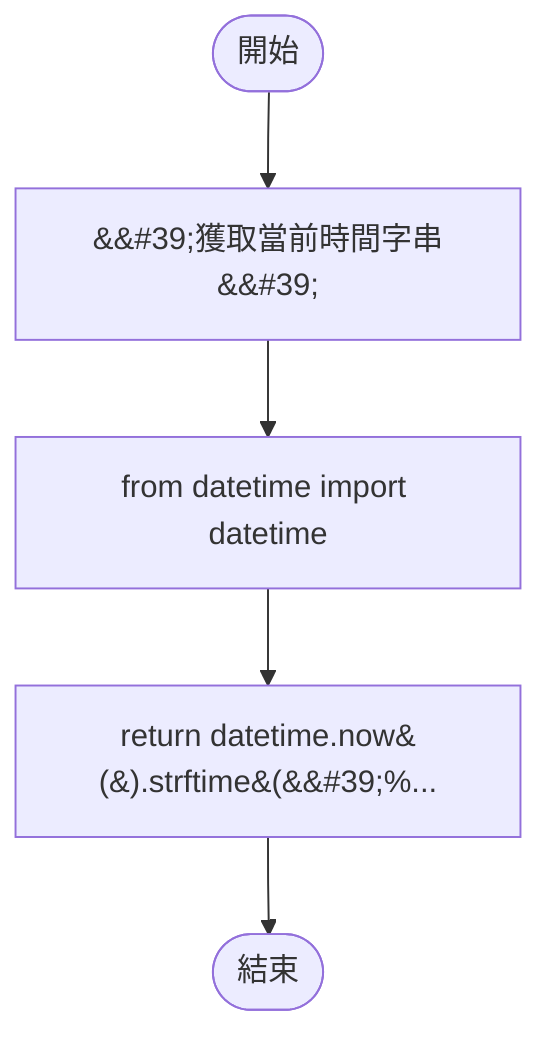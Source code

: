 flowchart TB
    n1([開始])
    n2([結束])
    n3[&amp;&#35;39;獲取當前時間字串&amp;&#35;39;]
    n4[from datetime import datetime]
    n5[return datetime.now&#40;&#41;.strftime&#40;&amp;&#35;39;%...]
    n1 --> n3
    n3 --> n4
    n4 --> n5
    n5 --> n2